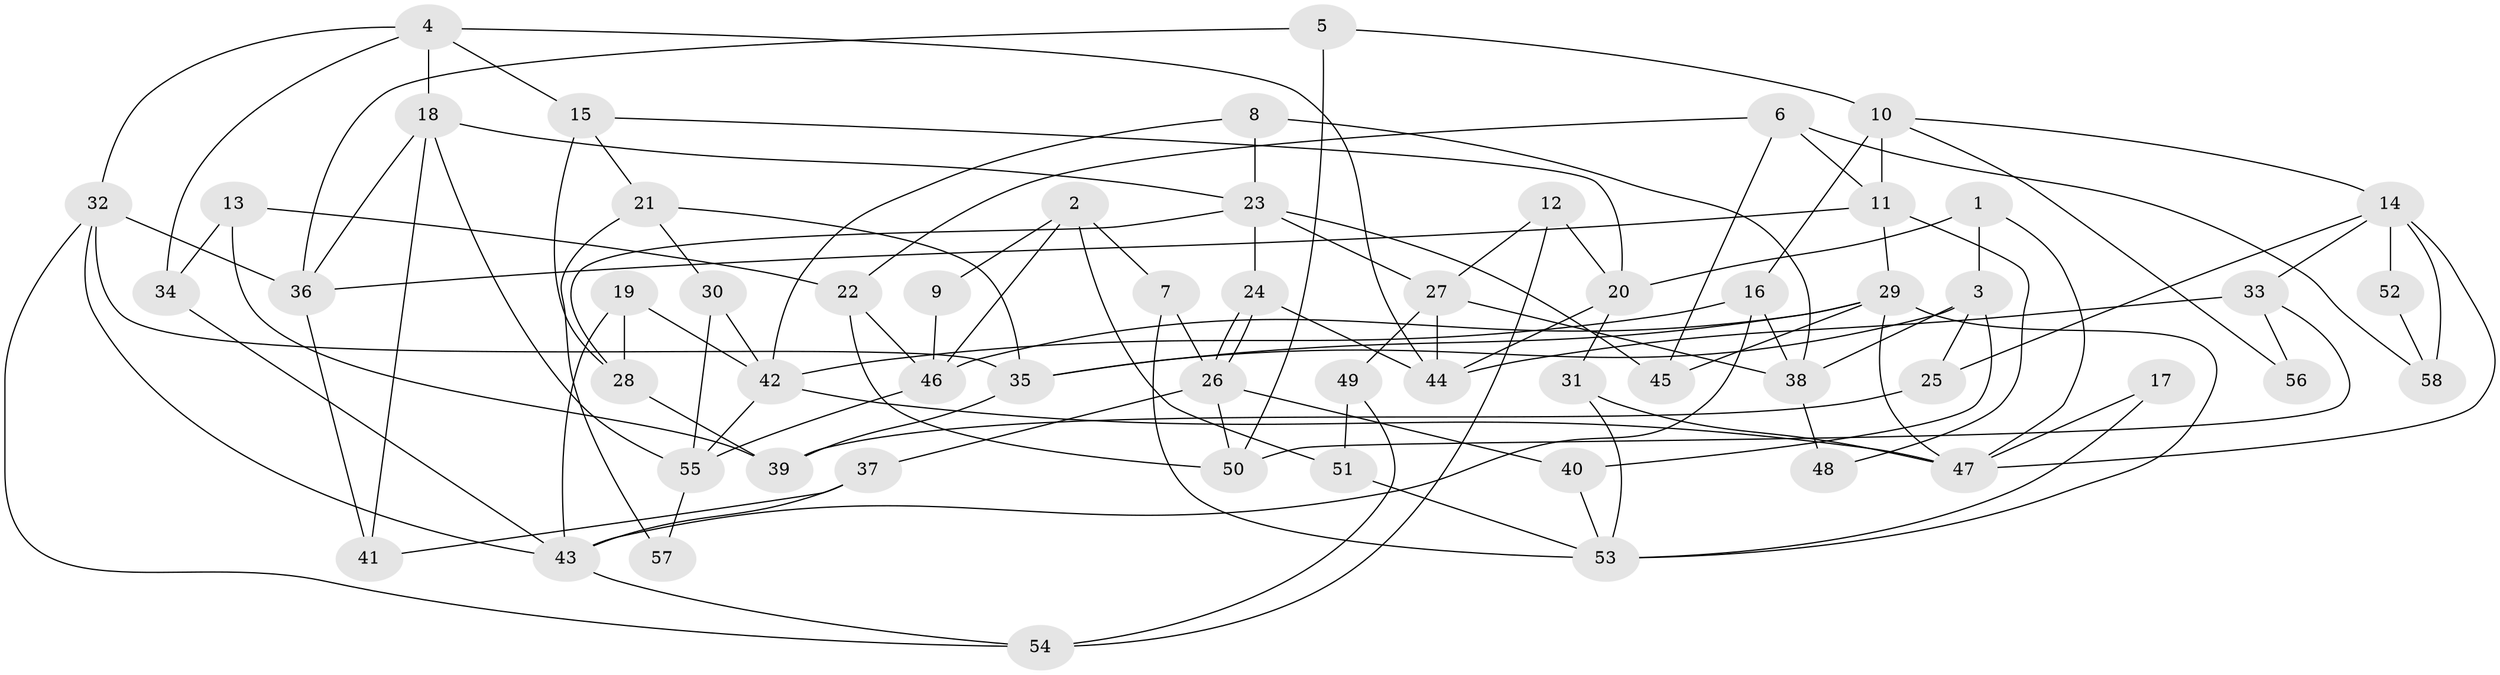 // coarse degree distribution, {3: 0.1388888888888889, 6: 0.1388888888888889, 8: 0.08333333333333333, 5: 0.1388888888888889, 7: 0.16666666666666666, 1: 0.027777777777777776, 9: 0.027777777777777776, 4: 0.1388888888888889, 2: 0.1388888888888889}
// Generated by graph-tools (version 1.1) at 2025/41/03/06/25 10:41:59]
// undirected, 58 vertices, 116 edges
graph export_dot {
graph [start="1"]
  node [color=gray90,style=filled];
  1;
  2;
  3;
  4;
  5;
  6;
  7;
  8;
  9;
  10;
  11;
  12;
  13;
  14;
  15;
  16;
  17;
  18;
  19;
  20;
  21;
  22;
  23;
  24;
  25;
  26;
  27;
  28;
  29;
  30;
  31;
  32;
  33;
  34;
  35;
  36;
  37;
  38;
  39;
  40;
  41;
  42;
  43;
  44;
  45;
  46;
  47;
  48;
  49;
  50;
  51;
  52;
  53;
  54;
  55;
  56;
  57;
  58;
  1 -- 47;
  1 -- 3;
  1 -- 20;
  2 -- 51;
  2 -- 46;
  2 -- 7;
  2 -- 9;
  3 -- 35;
  3 -- 38;
  3 -- 25;
  3 -- 40;
  4 -- 18;
  4 -- 44;
  4 -- 15;
  4 -- 32;
  4 -- 34;
  5 -- 36;
  5 -- 10;
  5 -- 50;
  6 -- 22;
  6 -- 11;
  6 -- 45;
  6 -- 58;
  7 -- 53;
  7 -- 26;
  8 -- 42;
  8 -- 38;
  8 -- 23;
  9 -- 46;
  10 -- 11;
  10 -- 14;
  10 -- 16;
  10 -- 56;
  11 -- 36;
  11 -- 29;
  11 -- 48;
  12 -- 20;
  12 -- 27;
  12 -- 54;
  13 -- 39;
  13 -- 22;
  13 -- 34;
  14 -- 47;
  14 -- 25;
  14 -- 33;
  14 -- 52;
  14 -- 58;
  15 -- 28;
  15 -- 20;
  15 -- 21;
  16 -- 43;
  16 -- 38;
  16 -- 42;
  17 -- 53;
  17 -- 47;
  18 -- 23;
  18 -- 41;
  18 -- 36;
  18 -- 55;
  19 -- 43;
  19 -- 42;
  19 -- 28;
  20 -- 31;
  20 -- 44;
  21 -- 35;
  21 -- 30;
  21 -- 57;
  22 -- 46;
  22 -- 50;
  23 -- 24;
  23 -- 27;
  23 -- 28;
  23 -- 45;
  24 -- 44;
  24 -- 26;
  24 -- 26;
  25 -- 39;
  26 -- 37;
  26 -- 40;
  26 -- 50;
  27 -- 44;
  27 -- 38;
  27 -- 49;
  28 -- 39;
  29 -- 45;
  29 -- 53;
  29 -- 35;
  29 -- 46;
  29 -- 47;
  30 -- 55;
  30 -- 42;
  31 -- 47;
  31 -- 53;
  32 -- 54;
  32 -- 35;
  32 -- 36;
  32 -- 43;
  33 -- 50;
  33 -- 44;
  33 -- 56;
  34 -- 43;
  35 -- 39;
  36 -- 41;
  37 -- 43;
  37 -- 41;
  38 -- 48;
  40 -- 53;
  42 -- 47;
  42 -- 55;
  43 -- 54;
  46 -- 55;
  49 -- 54;
  49 -- 51;
  51 -- 53;
  52 -- 58;
  55 -- 57;
}
